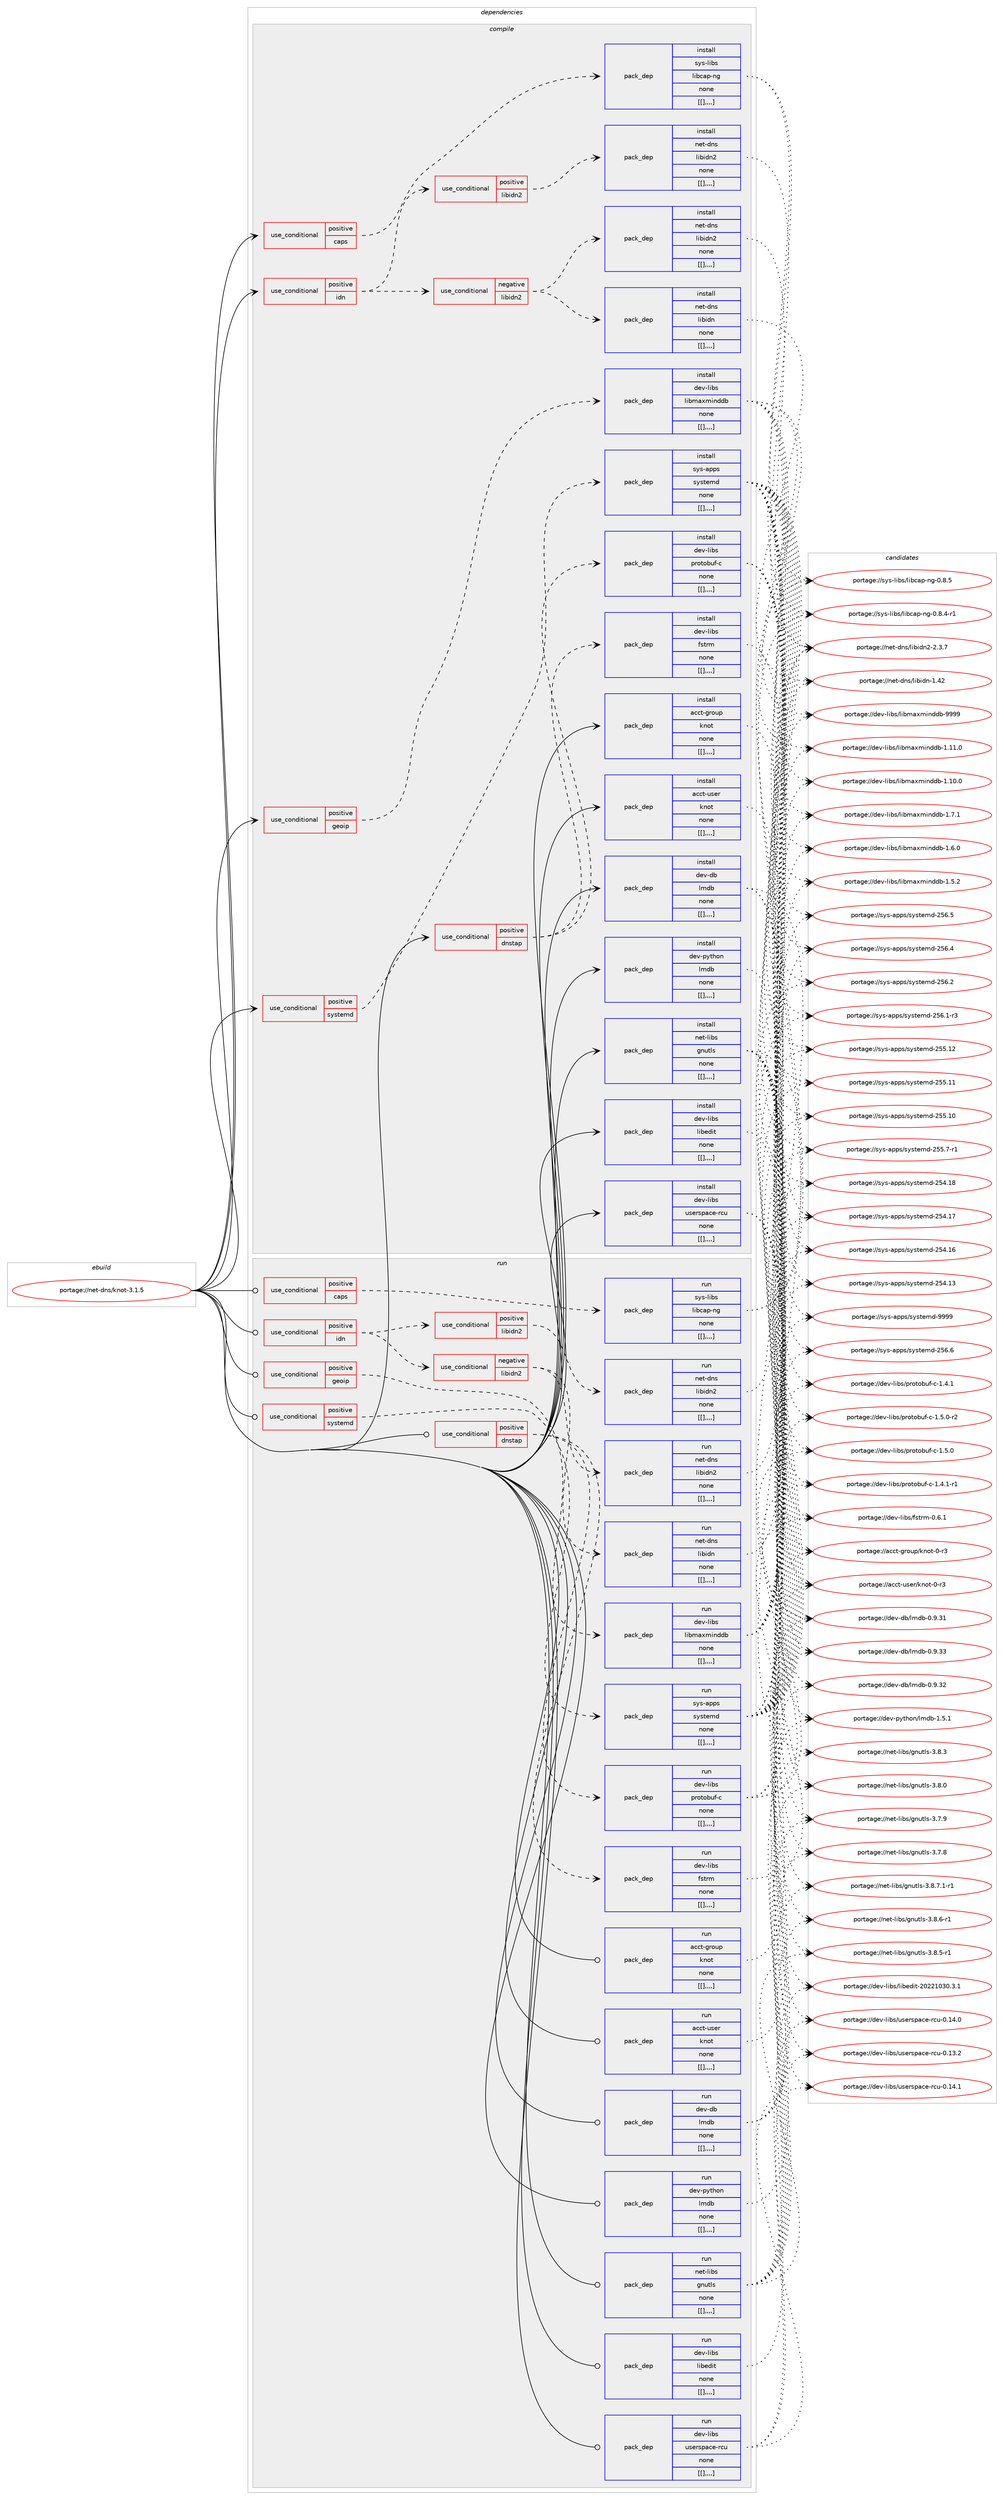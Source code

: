 digraph prolog {

# *************
# Graph options
# *************

newrank=true;
concentrate=true;
compound=true;
graph [rankdir=LR,fontname=Helvetica,fontsize=10,ranksep=1.5];#, ranksep=2.5, nodesep=0.2];
edge  [arrowhead=vee];
node  [fontname=Helvetica,fontsize=10];

# **********
# The ebuild
# **********

subgraph cluster_leftcol {
color=gray;
label=<<i>ebuild</i>>;
id [label="portage://net-dns/knot-3.1.5", color=red, width=4, href="../net-dns/knot-3.1.5.svg"];
}

# ****************
# The dependencies
# ****************

subgraph cluster_midcol {
color=gray;
label=<<i>dependencies</i>>;
subgraph cluster_compile {
fillcolor="#eeeeee";
style=filled;
label=<<i>compile</i>>;
subgraph cond93974 {
dependency357668 [label=<<TABLE BORDER="0" CELLBORDER="1" CELLSPACING="0" CELLPADDING="4"><TR><TD ROWSPAN="3" CELLPADDING="10">use_conditional</TD></TR><TR><TD>positive</TD></TR><TR><TD>caps</TD></TR></TABLE>>, shape=none, color=red];
subgraph pack261064 {
dependency357669 [label=<<TABLE BORDER="0" CELLBORDER="1" CELLSPACING="0" CELLPADDING="4" WIDTH="220"><TR><TD ROWSPAN="6" CELLPADDING="30">pack_dep</TD></TR><TR><TD WIDTH="110">install</TD></TR><TR><TD>sys-libs</TD></TR><TR><TD>libcap-ng</TD></TR><TR><TD>none</TD></TR><TR><TD>[[],,,,]</TD></TR></TABLE>>, shape=none, color=blue];
}
dependency357668:e -> dependency357669:w [weight=20,style="dashed",arrowhead="vee"];
}
id:e -> dependency357668:w [weight=20,style="solid",arrowhead="vee"];
subgraph cond93975 {
dependency357670 [label=<<TABLE BORDER="0" CELLBORDER="1" CELLSPACING="0" CELLPADDING="4"><TR><TD ROWSPAN="3" CELLPADDING="10">use_conditional</TD></TR><TR><TD>positive</TD></TR><TR><TD>dnstap</TD></TR></TABLE>>, shape=none, color=red];
subgraph pack261065 {
dependency357671 [label=<<TABLE BORDER="0" CELLBORDER="1" CELLSPACING="0" CELLPADDING="4" WIDTH="220"><TR><TD ROWSPAN="6" CELLPADDING="30">pack_dep</TD></TR><TR><TD WIDTH="110">install</TD></TR><TR><TD>dev-libs</TD></TR><TR><TD>fstrm</TD></TR><TR><TD>none</TD></TR><TR><TD>[[],,,,]</TD></TR></TABLE>>, shape=none, color=blue];
}
dependency357670:e -> dependency357671:w [weight=20,style="dashed",arrowhead="vee"];
subgraph pack261066 {
dependency357672 [label=<<TABLE BORDER="0" CELLBORDER="1" CELLSPACING="0" CELLPADDING="4" WIDTH="220"><TR><TD ROWSPAN="6" CELLPADDING="30">pack_dep</TD></TR><TR><TD WIDTH="110">install</TD></TR><TR><TD>dev-libs</TD></TR><TR><TD>protobuf-c</TD></TR><TR><TD>none</TD></TR><TR><TD>[[],,,,]</TD></TR></TABLE>>, shape=none, color=blue];
}
dependency357670:e -> dependency357672:w [weight=20,style="dashed",arrowhead="vee"];
}
id:e -> dependency357670:w [weight=20,style="solid",arrowhead="vee"];
subgraph cond93976 {
dependency357673 [label=<<TABLE BORDER="0" CELLBORDER="1" CELLSPACING="0" CELLPADDING="4"><TR><TD ROWSPAN="3" CELLPADDING="10">use_conditional</TD></TR><TR><TD>positive</TD></TR><TR><TD>geoip</TD></TR></TABLE>>, shape=none, color=red];
subgraph pack261067 {
dependency357674 [label=<<TABLE BORDER="0" CELLBORDER="1" CELLSPACING="0" CELLPADDING="4" WIDTH="220"><TR><TD ROWSPAN="6" CELLPADDING="30">pack_dep</TD></TR><TR><TD WIDTH="110">install</TD></TR><TR><TD>dev-libs</TD></TR><TR><TD>libmaxminddb</TD></TR><TR><TD>none</TD></TR><TR><TD>[[],,,,]</TD></TR></TABLE>>, shape=none, color=blue];
}
dependency357673:e -> dependency357674:w [weight=20,style="dashed",arrowhead="vee"];
}
id:e -> dependency357673:w [weight=20,style="solid",arrowhead="vee"];
subgraph cond93977 {
dependency357675 [label=<<TABLE BORDER="0" CELLBORDER="1" CELLSPACING="0" CELLPADDING="4"><TR><TD ROWSPAN="3" CELLPADDING="10">use_conditional</TD></TR><TR><TD>positive</TD></TR><TR><TD>idn</TD></TR></TABLE>>, shape=none, color=red];
subgraph cond93978 {
dependency357676 [label=<<TABLE BORDER="0" CELLBORDER="1" CELLSPACING="0" CELLPADDING="4"><TR><TD ROWSPAN="3" CELLPADDING="10">use_conditional</TD></TR><TR><TD>negative</TD></TR><TR><TD>libidn2</TD></TR></TABLE>>, shape=none, color=red];
subgraph pack261068 {
dependency357677 [label=<<TABLE BORDER="0" CELLBORDER="1" CELLSPACING="0" CELLPADDING="4" WIDTH="220"><TR><TD ROWSPAN="6" CELLPADDING="30">pack_dep</TD></TR><TR><TD WIDTH="110">install</TD></TR><TR><TD>net-dns</TD></TR><TR><TD>libidn</TD></TR><TR><TD>none</TD></TR><TR><TD>[[],,,,]</TD></TR></TABLE>>, shape=none, color=blue];
}
dependency357676:e -> dependency357677:w [weight=20,style="dashed",arrowhead="vee"];
subgraph pack261069 {
dependency357678 [label=<<TABLE BORDER="0" CELLBORDER="1" CELLSPACING="0" CELLPADDING="4" WIDTH="220"><TR><TD ROWSPAN="6" CELLPADDING="30">pack_dep</TD></TR><TR><TD WIDTH="110">install</TD></TR><TR><TD>net-dns</TD></TR><TR><TD>libidn2</TD></TR><TR><TD>none</TD></TR><TR><TD>[[],,,,]</TD></TR></TABLE>>, shape=none, color=blue];
}
dependency357676:e -> dependency357678:w [weight=20,style="dashed",arrowhead="vee"];
}
dependency357675:e -> dependency357676:w [weight=20,style="dashed",arrowhead="vee"];
subgraph cond93979 {
dependency357679 [label=<<TABLE BORDER="0" CELLBORDER="1" CELLSPACING="0" CELLPADDING="4"><TR><TD ROWSPAN="3" CELLPADDING="10">use_conditional</TD></TR><TR><TD>positive</TD></TR><TR><TD>libidn2</TD></TR></TABLE>>, shape=none, color=red];
subgraph pack261070 {
dependency357680 [label=<<TABLE BORDER="0" CELLBORDER="1" CELLSPACING="0" CELLPADDING="4" WIDTH="220"><TR><TD ROWSPAN="6" CELLPADDING="30">pack_dep</TD></TR><TR><TD WIDTH="110">install</TD></TR><TR><TD>net-dns</TD></TR><TR><TD>libidn2</TD></TR><TR><TD>none</TD></TR><TR><TD>[[],,,,]</TD></TR></TABLE>>, shape=none, color=blue];
}
dependency357679:e -> dependency357680:w [weight=20,style="dashed",arrowhead="vee"];
}
dependency357675:e -> dependency357679:w [weight=20,style="dashed",arrowhead="vee"];
}
id:e -> dependency357675:w [weight=20,style="solid",arrowhead="vee"];
subgraph cond93980 {
dependency357681 [label=<<TABLE BORDER="0" CELLBORDER="1" CELLSPACING="0" CELLPADDING="4"><TR><TD ROWSPAN="3" CELLPADDING="10">use_conditional</TD></TR><TR><TD>positive</TD></TR><TR><TD>systemd</TD></TR></TABLE>>, shape=none, color=red];
subgraph pack261071 {
dependency357682 [label=<<TABLE BORDER="0" CELLBORDER="1" CELLSPACING="0" CELLPADDING="4" WIDTH="220"><TR><TD ROWSPAN="6" CELLPADDING="30">pack_dep</TD></TR><TR><TD WIDTH="110">install</TD></TR><TR><TD>sys-apps</TD></TR><TR><TD>systemd</TD></TR><TR><TD>none</TD></TR><TR><TD>[[],,,,]</TD></TR></TABLE>>, shape=none, color=blue];
}
dependency357681:e -> dependency357682:w [weight=20,style="dashed",arrowhead="vee"];
}
id:e -> dependency357681:w [weight=20,style="solid",arrowhead="vee"];
subgraph pack261072 {
dependency357683 [label=<<TABLE BORDER="0" CELLBORDER="1" CELLSPACING="0" CELLPADDING="4" WIDTH="220"><TR><TD ROWSPAN="6" CELLPADDING="30">pack_dep</TD></TR><TR><TD WIDTH="110">install</TD></TR><TR><TD>acct-group</TD></TR><TR><TD>knot</TD></TR><TR><TD>none</TD></TR><TR><TD>[[],,,,]</TD></TR></TABLE>>, shape=none, color=blue];
}
id:e -> dependency357683:w [weight=20,style="solid",arrowhead="vee"];
subgraph pack261073 {
dependency357684 [label=<<TABLE BORDER="0" CELLBORDER="1" CELLSPACING="0" CELLPADDING="4" WIDTH="220"><TR><TD ROWSPAN="6" CELLPADDING="30">pack_dep</TD></TR><TR><TD WIDTH="110">install</TD></TR><TR><TD>acct-user</TD></TR><TR><TD>knot</TD></TR><TR><TD>none</TD></TR><TR><TD>[[],,,,]</TD></TR></TABLE>>, shape=none, color=blue];
}
id:e -> dependency357684:w [weight=20,style="solid",arrowhead="vee"];
subgraph pack261074 {
dependency357685 [label=<<TABLE BORDER="0" CELLBORDER="1" CELLSPACING="0" CELLPADDING="4" WIDTH="220"><TR><TD ROWSPAN="6" CELLPADDING="30">pack_dep</TD></TR><TR><TD WIDTH="110">install</TD></TR><TR><TD>dev-db</TD></TR><TR><TD>lmdb</TD></TR><TR><TD>none</TD></TR><TR><TD>[[],,,,]</TD></TR></TABLE>>, shape=none, color=blue];
}
id:e -> dependency357685:w [weight=20,style="solid",arrowhead="vee"];
subgraph pack261075 {
dependency357686 [label=<<TABLE BORDER="0" CELLBORDER="1" CELLSPACING="0" CELLPADDING="4" WIDTH="220"><TR><TD ROWSPAN="6" CELLPADDING="30">pack_dep</TD></TR><TR><TD WIDTH="110">install</TD></TR><TR><TD>dev-libs</TD></TR><TR><TD>libedit</TD></TR><TR><TD>none</TD></TR><TR><TD>[[],,,,]</TD></TR></TABLE>>, shape=none, color=blue];
}
id:e -> dependency357686:w [weight=20,style="solid",arrowhead="vee"];
subgraph pack261076 {
dependency357687 [label=<<TABLE BORDER="0" CELLBORDER="1" CELLSPACING="0" CELLPADDING="4" WIDTH="220"><TR><TD ROWSPAN="6" CELLPADDING="30">pack_dep</TD></TR><TR><TD WIDTH="110">install</TD></TR><TR><TD>dev-libs</TD></TR><TR><TD>userspace-rcu</TD></TR><TR><TD>none</TD></TR><TR><TD>[[],,,,]</TD></TR></TABLE>>, shape=none, color=blue];
}
id:e -> dependency357687:w [weight=20,style="solid",arrowhead="vee"];
subgraph pack261077 {
dependency357688 [label=<<TABLE BORDER="0" CELLBORDER="1" CELLSPACING="0" CELLPADDING="4" WIDTH="220"><TR><TD ROWSPAN="6" CELLPADDING="30">pack_dep</TD></TR><TR><TD WIDTH="110">install</TD></TR><TR><TD>dev-python</TD></TR><TR><TD>lmdb</TD></TR><TR><TD>none</TD></TR><TR><TD>[[],,,,]</TD></TR></TABLE>>, shape=none, color=blue];
}
id:e -> dependency357688:w [weight=20,style="solid",arrowhead="vee"];
subgraph pack261078 {
dependency357689 [label=<<TABLE BORDER="0" CELLBORDER="1" CELLSPACING="0" CELLPADDING="4" WIDTH="220"><TR><TD ROWSPAN="6" CELLPADDING="30">pack_dep</TD></TR><TR><TD WIDTH="110">install</TD></TR><TR><TD>net-libs</TD></TR><TR><TD>gnutls</TD></TR><TR><TD>none</TD></TR><TR><TD>[[],,,,]</TD></TR></TABLE>>, shape=none, color=blue];
}
id:e -> dependency357689:w [weight=20,style="solid",arrowhead="vee"];
}
subgraph cluster_compileandrun {
fillcolor="#eeeeee";
style=filled;
label=<<i>compile and run</i>>;
}
subgraph cluster_run {
fillcolor="#eeeeee";
style=filled;
label=<<i>run</i>>;
subgraph cond93981 {
dependency357690 [label=<<TABLE BORDER="0" CELLBORDER="1" CELLSPACING="0" CELLPADDING="4"><TR><TD ROWSPAN="3" CELLPADDING="10">use_conditional</TD></TR><TR><TD>positive</TD></TR><TR><TD>caps</TD></TR></TABLE>>, shape=none, color=red];
subgraph pack261079 {
dependency357691 [label=<<TABLE BORDER="0" CELLBORDER="1" CELLSPACING="0" CELLPADDING="4" WIDTH="220"><TR><TD ROWSPAN="6" CELLPADDING="30">pack_dep</TD></TR><TR><TD WIDTH="110">run</TD></TR><TR><TD>sys-libs</TD></TR><TR><TD>libcap-ng</TD></TR><TR><TD>none</TD></TR><TR><TD>[[],,,,]</TD></TR></TABLE>>, shape=none, color=blue];
}
dependency357690:e -> dependency357691:w [weight=20,style="dashed",arrowhead="vee"];
}
id:e -> dependency357690:w [weight=20,style="solid",arrowhead="odot"];
subgraph cond93982 {
dependency357692 [label=<<TABLE BORDER="0" CELLBORDER="1" CELLSPACING="0" CELLPADDING="4"><TR><TD ROWSPAN="3" CELLPADDING="10">use_conditional</TD></TR><TR><TD>positive</TD></TR><TR><TD>dnstap</TD></TR></TABLE>>, shape=none, color=red];
subgraph pack261080 {
dependency357693 [label=<<TABLE BORDER="0" CELLBORDER="1" CELLSPACING="0" CELLPADDING="4" WIDTH="220"><TR><TD ROWSPAN="6" CELLPADDING="30">pack_dep</TD></TR><TR><TD WIDTH="110">run</TD></TR><TR><TD>dev-libs</TD></TR><TR><TD>fstrm</TD></TR><TR><TD>none</TD></TR><TR><TD>[[],,,,]</TD></TR></TABLE>>, shape=none, color=blue];
}
dependency357692:e -> dependency357693:w [weight=20,style="dashed",arrowhead="vee"];
subgraph pack261081 {
dependency357694 [label=<<TABLE BORDER="0" CELLBORDER="1" CELLSPACING="0" CELLPADDING="4" WIDTH="220"><TR><TD ROWSPAN="6" CELLPADDING="30">pack_dep</TD></TR><TR><TD WIDTH="110">run</TD></TR><TR><TD>dev-libs</TD></TR><TR><TD>protobuf-c</TD></TR><TR><TD>none</TD></TR><TR><TD>[[],,,,]</TD></TR></TABLE>>, shape=none, color=blue];
}
dependency357692:e -> dependency357694:w [weight=20,style="dashed",arrowhead="vee"];
}
id:e -> dependency357692:w [weight=20,style="solid",arrowhead="odot"];
subgraph cond93983 {
dependency357695 [label=<<TABLE BORDER="0" CELLBORDER="1" CELLSPACING="0" CELLPADDING="4"><TR><TD ROWSPAN="3" CELLPADDING="10">use_conditional</TD></TR><TR><TD>positive</TD></TR><TR><TD>geoip</TD></TR></TABLE>>, shape=none, color=red];
subgraph pack261082 {
dependency357696 [label=<<TABLE BORDER="0" CELLBORDER="1" CELLSPACING="0" CELLPADDING="4" WIDTH="220"><TR><TD ROWSPAN="6" CELLPADDING="30">pack_dep</TD></TR><TR><TD WIDTH="110">run</TD></TR><TR><TD>dev-libs</TD></TR><TR><TD>libmaxminddb</TD></TR><TR><TD>none</TD></TR><TR><TD>[[],,,,]</TD></TR></TABLE>>, shape=none, color=blue];
}
dependency357695:e -> dependency357696:w [weight=20,style="dashed",arrowhead="vee"];
}
id:e -> dependency357695:w [weight=20,style="solid",arrowhead="odot"];
subgraph cond93984 {
dependency357697 [label=<<TABLE BORDER="0" CELLBORDER="1" CELLSPACING="0" CELLPADDING="4"><TR><TD ROWSPAN="3" CELLPADDING="10">use_conditional</TD></TR><TR><TD>positive</TD></TR><TR><TD>idn</TD></TR></TABLE>>, shape=none, color=red];
subgraph cond93985 {
dependency357698 [label=<<TABLE BORDER="0" CELLBORDER="1" CELLSPACING="0" CELLPADDING="4"><TR><TD ROWSPAN="3" CELLPADDING="10">use_conditional</TD></TR><TR><TD>negative</TD></TR><TR><TD>libidn2</TD></TR></TABLE>>, shape=none, color=red];
subgraph pack261083 {
dependency357699 [label=<<TABLE BORDER="0" CELLBORDER="1" CELLSPACING="0" CELLPADDING="4" WIDTH="220"><TR><TD ROWSPAN="6" CELLPADDING="30">pack_dep</TD></TR><TR><TD WIDTH="110">run</TD></TR><TR><TD>net-dns</TD></TR><TR><TD>libidn</TD></TR><TR><TD>none</TD></TR><TR><TD>[[],,,,]</TD></TR></TABLE>>, shape=none, color=blue];
}
dependency357698:e -> dependency357699:w [weight=20,style="dashed",arrowhead="vee"];
subgraph pack261084 {
dependency357700 [label=<<TABLE BORDER="0" CELLBORDER="1" CELLSPACING="0" CELLPADDING="4" WIDTH="220"><TR><TD ROWSPAN="6" CELLPADDING="30">pack_dep</TD></TR><TR><TD WIDTH="110">run</TD></TR><TR><TD>net-dns</TD></TR><TR><TD>libidn2</TD></TR><TR><TD>none</TD></TR><TR><TD>[[],,,,]</TD></TR></TABLE>>, shape=none, color=blue];
}
dependency357698:e -> dependency357700:w [weight=20,style="dashed",arrowhead="vee"];
}
dependency357697:e -> dependency357698:w [weight=20,style="dashed",arrowhead="vee"];
subgraph cond93986 {
dependency357701 [label=<<TABLE BORDER="0" CELLBORDER="1" CELLSPACING="0" CELLPADDING="4"><TR><TD ROWSPAN="3" CELLPADDING="10">use_conditional</TD></TR><TR><TD>positive</TD></TR><TR><TD>libidn2</TD></TR></TABLE>>, shape=none, color=red];
subgraph pack261085 {
dependency357702 [label=<<TABLE BORDER="0" CELLBORDER="1" CELLSPACING="0" CELLPADDING="4" WIDTH="220"><TR><TD ROWSPAN="6" CELLPADDING="30">pack_dep</TD></TR><TR><TD WIDTH="110">run</TD></TR><TR><TD>net-dns</TD></TR><TR><TD>libidn2</TD></TR><TR><TD>none</TD></TR><TR><TD>[[],,,,]</TD></TR></TABLE>>, shape=none, color=blue];
}
dependency357701:e -> dependency357702:w [weight=20,style="dashed",arrowhead="vee"];
}
dependency357697:e -> dependency357701:w [weight=20,style="dashed",arrowhead="vee"];
}
id:e -> dependency357697:w [weight=20,style="solid",arrowhead="odot"];
subgraph cond93987 {
dependency357703 [label=<<TABLE BORDER="0" CELLBORDER="1" CELLSPACING="0" CELLPADDING="4"><TR><TD ROWSPAN="3" CELLPADDING="10">use_conditional</TD></TR><TR><TD>positive</TD></TR><TR><TD>systemd</TD></TR></TABLE>>, shape=none, color=red];
subgraph pack261086 {
dependency357704 [label=<<TABLE BORDER="0" CELLBORDER="1" CELLSPACING="0" CELLPADDING="4" WIDTH="220"><TR><TD ROWSPAN="6" CELLPADDING="30">pack_dep</TD></TR><TR><TD WIDTH="110">run</TD></TR><TR><TD>sys-apps</TD></TR><TR><TD>systemd</TD></TR><TR><TD>none</TD></TR><TR><TD>[[],,,,]</TD></TR></TABLE>>, shape=none, color=blue];
}
dependency357703:e -> dependency357704:w [weight=20,style="dashed",arrowhead="vee"];
}
id:e -> dependency357703:w [weight=20,style="solid",arrowhead="odot"];
subgraph pack261087 {
dependency357705 [label=<<TABLE BORDER="0" CELLBORDER="1" CELLSPACING="0" CELLPADDING="4" WIDTH="220"><TR><TD ROWSPAN="6" CELLPADDING="30">pack_dep</TD></TR><TR><TD WIDTH="110">run</TD></TR><TR><TD>acct-group</TD></TR><TR><TD>knot</TD></TR><TR><TD>none</TD></TR><TR><TD>[[],,,,]</TD></TR></TABLE>>, shape=none, color=blue];
}
id:e -> dependency357705:w [weight=20,style="solid",arrowhead="odot"];
subgraph pack261088 {
dependency357706 [label=<<TABLE BORDER="0" CELLBORDER="1" CELLSPACING="0" CELLPADDING="4" WIDTH="220"><TR><TD ROWSPAN="6" CELLPADDING="30">pack_dep</TD></TR><TR><TD WIDTH="110">run</TD></TR><TR><TD>acct-user</TD></TR><TR><TD>knot</TD></TR><TR><TD>none</TD></TR><TR><TD>[[],,,,]</TD></TR></TABLE>>, shape=none, color=blue];
}
id:e -> dependency357706:w [weight=20,style="solid",arrowhead="odot"];
subgraph pack261089 {
dependency357707 [label=<<TABLE BORDER="0" CELLBORDER="1" CELLSPACING="0" CELLPADDING="4" WIDTH="220"><TR><TD ROWSPAN="6" CELLPADDING="30">pack_dep</TD></TR><TR><TD WIDTH="110">run</TD></TR><TR><TD>dev-db</TD></TR><TR><TD>lmdb</TD></TR><TR><TD>none</TD></TR><TR><TD>[[],,,,]</TD></TR></TABLE>>, shape=none, color=blue];
}
id:e -> dependency357707:w [weight=20,style="solid",arrowhead="odot"];
subgraph pack261090 {
dependency357708 [label=<<TABLE BORDER="0" CELLBORDER="1" CELLSPACING="0" CELLPADDING="4" WIDTH="220"><TR><TD ROWSPAN="6" CELLPADDING="30">pack_dep</TD></TR><TR><TD WIDTH="110">run</TD></TR><TR><TD>dev-libs</TD></TR><TR><TD>libedit</TD></TR><TR><TD>none</TD></TR><TR><TD>[[],,,,]</TD></TR></TABLE>>, shape=none, color=blue];
}
id:e -> dependency357708:w [weight=20,style="solid",arrowhead="odot"];
subgraph pack261091 {
dependency357709 [label=<<TABLE BORDER="0" CELLBORDER="1" CELLSPACING="0" CELLPADDING="4" WIDTH="220"><TR><TD ROWSPAN="6" CELLPADDING="30">pack_dep</TD></TR><TR><TD WIDTH="110">run</TD></TR><TR><TD>dev-libs</TD></TR><TR><TD>userspace-rcu</TD></TR><TR><TD>none</TD></TR><TR><TD>[[],,,,]</TD></TR></TABLE>>, shape=none, color=blue];
}
id:e -> dependency357709:w [weight=20,style="solid",arrowhead="odot"];
subgraph pack261092 {
dependency357710 [label=<<TABLE BORDER="0" CELLBORDER="1" CELLSPACING="0" CELLPADDING="4" WIDTH="220"><TR><TD ROWSPAN="6" CELLPADDING="30">pack_dep</TD></TR><TR><TD WIDTH="110">run</TD></TR><TR><TD>dev-python</TD></TR><TR><TD>lmdb</TD></TR><TR><TD>none</TD></TR><TR><TD>[[],,,,]</TD></TR></TABLE>>, shape=none, color=blue];
}
id:e -> dependency357710:w [weight=20,style="solid",arrowhead="odot"];
subgraph pack261093 {
dependency357711 [label=<<TABLE BORDER="0" CELLBORDER="1" CELLSPACING="0" CELLPADDING="4" WIDTH="220"><TR><TD ROWSPAN="6" CELLPADDING="30">pack_dep</TD></TR><TR><TD WIDTH="110">run</TD></TR><TR><TD>net-libs</TD></TR><TR><TD>gnutls</TD></TR><TR><TD>none</TD></TR><TR><TD>[[],,,,]</TD></TR></TABLE>>, shape=none, color=blue];
}
id:e -> dependency357711:w [weight=20,style="solid",arrowhead="odot"];
}
}

# **************
# The candidates
# **************

subgraph cluster_choices {
rank=same;
color=gray;
label=<<i>candidates</i>>;

subgraph choice261064 {
color=black;
nodesep=1;
choice11512111545108105981154710810598999711245110103454846564653 [label="portage://sys-libs/libcap-ng-0.8.5", color=red, width=4,href="../sys-libs/libcap-ng-0.8.5.svg"];
choice115121115451081059811547108105989997112451101034548465646524511449 [label="portage://sys-libs/libcap-ng-0.8.4-r1", color=red, width=4,href="../sys-libs/libcap-ng-0.8.4-r1.svg"];
dependency357669:e -> choice11512111545108105981154710810598999711245110103454846564653:w [style=dotted,weight="100"];
dependency357669:e -> choice115121115451081059811547108105989997112451101034548465646524511449:w [style=dotted,weight="100"];
}
subgraph choice261065 {
color=black;
nodesep=1;
choice100101118451081059811547102115116114109454846544649 [label="portage://dev-libs/fstrm-0.6.1", color=red, width=4,href="../dev-libs/fstrm-0.6.1.svg"];
dependency357671:e -> choice100101118451081059811547102115116114109454846544649:w [style=dotted,weight="100"];
}
subgraph choice261066 {
color=black;
nodesep=1;
choice1001011184510810598115471121141111161119811710245994549465346484511450 [label="portage://dev-libs/protobuf-c-1.5.0-r2", color=red, width=4,href="../dev-libs/protobuf-c-1.5.0-r2.svg"];
choice100101118451081059811547112114111116111981171024599454946534648 [label="portage://dev-libs/protobuf-c-1.5.0", color=red, width=4,href="../dev-libs/protobuf-c-1.5.0.svg"];
choice1001011184510810598115471121141111161119811710245994549465246494511449 [label="portage://dev-libs/protobuf-c-1.4.1-r1", color=red, width=4,href="../dev-libs/protobuf-c-1.4.1-r1.svg"];
choice100101118451081059811547112114111116111981171024599454946524649 [label="portage://dev-libs/protobuf-c-1.4.1", color=red, width=4,href="../dev-libs/protobuf-c-1.4.1.svg"];
dependency357672:e -> choice1001011184510810598115471121141111161119811710245994549465346484511450:w [style=dotted,weight="100"];
dependency357672:e -> choice100101118451081059811547112114111116111981171024599454946534648:w [style=dotted,weight="100"];
dependency357672:e -> choice1001011184510810598115471121141111161119811710245994549465246494511449:w [style=dotted,weight="100"];
dependency357672:e -> choice100101118451081059811547112114111116111981171024599454946524649:w [style=dotted,weight="100"];
}
subgraph choice261067 {
color=black;
nodesep=1;
choice1001011184510810598115471081059810997120109105110100100984557575757 [label="portage://dev-libs/libmaxminddb-9999", color=red, width=4,href="../dev-libs/libmaxminddb-9999.svg"];
choice10010111845108105981154710810598109971201091051101001009845494649494648 [label="portage://dev-libs/libmaxminddb-1.11.0", color=red, width=4,href="../dev-libs/libmaxminddb-1.11.0.svg"];
choice10010111845108105981154710810598109971201091051101001009845494649484648 [label="portage://dev-libs/libmaxminddb-1.10.0", color=red, width=4,href="../dev-libs/libmaxminddb-1.10.0.svg"];
choice100101118451081059811547108105981099712010910511010010098454946554649 [label="portage://dev-libs/libmaxminddb-1.7.1", color=red, width=4,href="../dev-libs/libmaxminddb-1.7.1.svg"];
choice100101118451081059811547108105981099712010910511010010098454946544648 [label="portage://dev-libs/libmaxminddb-1.6.0", color=red, width=4,href="../dev-libs/libmaxminddb-1.6.0.svg"];
choice100101118451081059811547108105981099712010910511010010098454946534650 [label="portage://dev-libs/libmaxminddb-1.5.2", color=red, width=4,href="../dev-libs/libmaxminddb-1.5.2.svg"];
dependency357674:e -> choice1001011184510810598115471081059810997120109105110100100984557575757:w [style=dotted,weight="100"];
dependency357674:e -> choice10010111845108105981154710810598109971201091051101001009845494649494648:w [style=dotted,weight="100"];
dependency357674:e -> choice10010111845108105981154710810598109971201091051101001009845494649484648:w [style=dotted,weight="100"];
dependency357674:e -> choice100101118451081059811547108105981099712010910511010010098454946554649:w [style=dotted,weight="100"];
dependency357674:e -> choice100101118451081059811547108105981099712010910511010010098454946544648:w [style=dotted,weight="100"];
dependency357674:e -> choice100101118451081059811547108105981099712010910511010010098454946534650:w [style=dotted,weight="100"];
}
subgraph choice261068 {
color=black;
nodesep=1;
choice1101011164510011011547108105981051001104549465250 [label="portage://net-dns/libidn-1.42", color=red, width=4,href="../net-dns/libidn-1.42.svg"];
dependency357677:e -> choice1101011164510011011547108105981051001104549465250:w [style=dotted,weight="100"];
}
subgraph choice261069 {
color=black;
nodesep=1;
choice11010111645100110115471081059810510011050455046514655 [label="portage://net-dns/libidn2-2.3.7", color=red, width=4,href="../net-dns/libidn2-2.3.7.svg"];
dependency357678:e -> choice11010111645100110115471081059810510011050455046514655:w [style=dotted,weight="100"];
}
subgraph choice261070 {
color=black;
nodesep=1;
choice11010111645100110115471081059810510011050455046514655 [label="portage://net-dns/libidn2-2.3.7", color=red, width=4,href="../net-dns/libidn2-2.3.7.svg"];
dependency357680:e -> choice11010111645100110115471081059810510011050455046514655:w [style=dotted,weight="100"];
}
subgraph choice261071 {
color=black;
nodesep=1;
choice1151211154597112112115471151211151161011091004557575757 [label="portage://sys-apps/systemd-9999", color=red, width=4,href="../sys-apps/systemd-9999.svg"];
choice115121115459711211211547115121115116101109100455053544654 [label="portage://sys-apps/systemd-256.6", color=red, width=4,href="../sys-apps/systemd-256.6.svg"];
choice115121115459711211211547115121115116101109100455053544653 [label="portage://sys-apps/systemd-256.5", color=red, width=4,href="../sys-apps/systemd-256.5.svg"];
choice115121115459711211211547115121115116101109100455053544652 [label="portage://sys-apps/systemd-256.4", color=red, width=4,href="../sys-apps/systemd-256.4.svg"];
choice115121115459711211211547115121115116101109100455053544650 [label="portage://sys-apps/systemd-256.2", color=red, width=4,href="../sys-apps/systemd-256.2.svg"];
choice1151211154597112112115471151211151161011091004550535446494511451 [label="portage://sys-apps/systemd-256.1-r3", color=red, width=4,href="../sys-apps/systemd-256.1-r3.svg"];
choice11512111545971121121154711512111511610110910045505353464950 [label="portage://sys-apps/systemd-255.12", color=red, width=4,href="../sys-apps/systemd-255.12.svg"];
choice11512111545971121121154711512111511610110910045505353464949 [label="portage://sys-apps/systemd-255.11", color=red, width=4,href="../sys-apps/systemd-255.11.svg"];
choice11512111545971121121154711512111511610110910045505353464948 [label="portage://sys-apps/systemd-255.10", color=red, width=4,href="../sys-apps/systemd-255.10.svg"];
choice1151211154597112112115471151211151161011091004550535346554511449 [label="portage://sys-apps/systemd-255.7-r1", color=red, width=4,href="../sys-apps/systemd-255.7-r1.svg"];
choice11512111545971121121154711512111511610110910045505352464956 [label="portage://sys-apps/systemd-254.18", color=red, width=4,href="../sys-apps/systemd-254.18.svg"];
choice11512111545971121121154711512111511610110910045505352464955 [label="portage://sys-apps/systemd-254.17", color=red, width=4,href="../sys-apps/systemd-254.17.svg"];
choice11512111545971121121154711512111511610110910045505352464954 [label="portage://sys-apps/systemd-254.16", color=red, width=4,href="../sys-apps/systemd-254.16.svg"];
choice11512111545971121121154711512111511610110910045505352464951 [label="portage://sys-apps/systemd-254.13", color=red, width=4,href="../sys-apps/systemd-254.13.svg"];
dependency357682:e -> choice1151211154597112112115471151211151161011091004557575757:w [style=dotted,weight="100"];
dependency357682:e -> choice115121115459711211211547115121115116101109100455053544654:w [style=dotted,weight="100"];
dependency357682:e -> choice115121115459711211211547115121115116101109100455053544653:w [style=dotted,weight="100"];
dependency357682:e -> choice115121115459711211211547115121115116101109100455053544652:w [style=dotted,weight="100"];
dependency357682:e -> choice115121115459711211211547115121115116101109100455053544650:w [style=dotted,weight="100"];
dependency357682:e -> choice1151211154597112112115471151211151161011091004550535446494511451:w [style=dotted,weight="100"];
dependency357682:e -> choice11512111545971121121154711512111511610110910045505353464950:w [style=dotted,weight="100"];
dependency357682:e -> choice11512111545971121121154711512111511610110910045505353464949:w [style=dotted,weight="100"];
dependency357682:e -> choice11512111545971121121154711512111511610110910045505353464948:w [style=dotted,weight="100"];
dependency357682:e -> choice1151211154597112112115471151211151161011091004550535346554511449:w [style=dotted,weight="100"];
dependency357682:e -> choice11512111545971121121154711512111511610110910045505352464956:w [style=dotted,weight="100"];
dependency357682:e -> choice11512111545971121121154711512111511610110910045505352464955:w [style=dotted,weight="100"];
dependency357682:e -> choice11512111545971121121154711512111511610110910045505352464954:w [style=dotted,weight="100"];
dependency357682:e -> choice11512111545971121121154711512111511610110910045505352464951:w [style=dotted,weight="100"];
}
subgraph choice261072 {
color=black;
nodesep=1;
choice979999116451031141111171124710711011111645484511451 [label="portage://acct-group/knot-0-r3", color=red, width=4,href="../acct-group/knot-0-r3.svg"];
dependency357683:e -> choice979999116451031141111171124710711011111645484511451:w [style=dotted,weight="100"];
}
subgraph choice261073 {
color=black;
nodesep=1;
choice979999116451171151011144710711011111645484511451 [label="portage://acct-user/knot-0-r3", color=red, width=4,href="../acct-user/knot-0-r3.svg"];
dependency357684:e -> choice979999116451171151011144710711011111645484511451:w [style=dotted,weight="100"];
}
subgraph choice261074 {
color=black;
nodesep=1;
choice1001011184510098471081091009845484657465151 [label="portage://dev-db/lmdb-0.9.33", color=red, width=4,href="../dev-db/lmdb-0.9.33.svg"];
choice1001011184510098471081091009845484657465150 [label="portage://dev-db/lmdb-0.9.32", color=red, width=4,href="../dev-db/lmdb-0.9.32.svg"];
choice1001011184510098471081091009845484657465149 [label="portage://dev-db/lmdb-0.9.31", color=red, width=4,href="../dev-db/lmdb-0.9.31.svg"];
dependency357685:e -> choice1001011184510098471081091009845484657465151:w [style=dotted,weight="100"];
dependency357685:e -> choice1001011184510098471081091009845484657465150:w [style=dotted,weight="100"];
dependency357685:e -> choice1001011184510098471081091009845484657465149:w [style=dotted,weight="100"];
}
subgraph choice261075 {
color=black;
nodesep=1;
choice1001011184510810598115471081059810110010511645504850504948514846514649 [label="portage://dev-libs/libedit-20221030.3.1", color=red, width=4,href="../dev-libs/libedit-20221030.3.1.svg"];
dependency357686:e -> choice1001011184510810598115471081059810110010511645504850504948514846514649:w [style=dotted,weight="100"];
}
subgraph choice261076 {
color=black;
nodesep=1;
choice1001011184510810598115471171151011141151129799101451149911745484649524649 [label="portage://dev-libs/userspace-rcu-0.14.1", color=red, width=4,href="../dev-libs/userspace-rcu-0.14.1.svg"];
choice1001011184510810598115471171151011141151129799101451149911745484649524648 [label="portage://dev-libs/userspace-rcu-0.14.0", color=red, width=4,href="../dev-libs/userspace-rcu-0.14.0.svg"];
choice1001011184510810598115471171151011141151129799101451149911745484649514650 [label="portage://dev-libs/userspace-rcu-0.13.2", color=red, width=4,href="../dev-libs/userspace-rcu-0.13.2.svg"];
dependency357687:e -> choice1001011184510810598115471171151011141151129799101451149911745484649524649:w [style=dotted,weight="100"];
dependency357687:e -> choice1001011184510810598115471171151011141151129799101451149911745484649524648:w [style=dotted,weight="100"];
dependency357687:e -> choice1001011184510810598115471171151011141151129799101451149911745484649514650:w [style=dotted,weight="100"];
}
subgraph choice261077 {
color=black;
nodesep=1;
choice100101118451121211161041111104710810910098454946534649 [label="portage://dev-python/lmdb-1.5.1", color=red, width=4,href="../dev-python/lmdb-1.5.1.svg"];
dependency357688:e -> choice100101118451121211161041111104710810910098454946534649:w [style=dotted,weight="100"];
}
subgraph choice261078 {
color=black;
nodesep=1;
choice11010111645108105981154710311011711610811545514656465546494511449 [label="portage://net-libs/gnutls-3.8.7.1-r1", color=red, width=4,href="../net-libs/gnutls-3.8.7.1-r1.svg"];
choice1101011164510810598115471031101171161081154551465646544511449 [label="portage://net-libs/gnutls-3.8.6-r1", color=red, width=4,href="../net-libs/gnutls-3.8.6-r1.svg"];
choice1101011164510810598115471031101171161081154551465646534511449 [label="portage://net-libs/gnutls-3.8.5-r1", color=red, width=4,href="../net-libs/gnutls-3.8.5-r1.svg"];
choice110101116451081059811547103110117116108115455146564651 [label="portage://net-libs/gnutls-3.8.3", color=red, width=4,href="../net-libs/gnutls-3.8.3.svg"];
choice110101116451081059811547103110117116108115455146564648 [label="portage://net-libs/gnutls-3.8.0", color=red, width=4,href="../net-libs/gnutls-3.8.0.svg"];
choice110101116451081059811547103110117116108115455146554657 [label="portage://net-libs/gnutls-3.7.9", color=red, width=4,href="../net-libs/gnutls-3.7.9.svg"];
choice110101116451081059811547103110117116108115455146554656 [label="portage://net-libs/gnutls-3.7.8", color=red, width=4,href="../net-libs/gnutls-3.7.8.svg"];
dependency357689:e -> choice11010111645108105981154710311011711610811545514656465546494511449:w [style=dotted,weight="100"];
dependency357689:e -> choice1101011164510810598115471031101171161081154551465646544511449:w [style=dotted,weight="100"];
dependency357689:e -> choice1101011164510810598115471031101171161081154551465646534511449:w [style=dotted,weight="100"];
dependency357689:e -> choice110101116451081059811547103110117116108115455146564651:w [style=dotted,weight="100"];
dependency357689:e -> choice110101116451081059811547103110117116108115455146564648:w [style=dotted,weight="100"];
dependency357689:e -> choice110101116451081059811547103110117116108115455146554657:w [style=dotted,weight="100"];
dependency357689:e -> choice110101116451081059811547103110117116108115455146554656:w [style=dotted,weight="100"];
}
subgraph choice261079 {
color=black;
nodesep=1;
choice11512111545108105981154710810598999711245110103454846564653 [label="portage://sys-libs/libcap-ng-0.8.5", color=red, width=4,href="../sys-libs/libcap-ng-0.8.5.svg"];
choice115121115451081059811547108105989997112451101034548465646524511449 [label="portage://sys-libs/libcap-ng-0.8.4-r1", color=red, width=4,href="../sys-libs/libcap-ng-0.8.4-r1.svg"];
dependency357691:e -> choice11512111545108105981154710810598999711245110103454846564653:w [style=dotted,weight="100"];
dependency357691:e -> choice115121115451081059811547108105989997112451101034548465646524511449:w [style=dotted,weight="100"];
}
subgraph choice261080 {
color=black;
nodesep=1;
choice100101118451081059811547102115116114109454846544649 [label="portage://dev-libs/fstrm-0.6.1", color=red, width=4,href="../dev-libs/fstrm-0.6.1.svg"];
dependency357693:e -> choice100101118451081059811547102115116114109454846544649:w [style=dotted,weight="100"];
}
subgraph choice261081 {
color=black;
nodesep=1;
choice1001011184510810598115471121141111161119811710245994549465346484511450 [label="portage://dev-libs/protobuf-c-1.5.0-r2", color=red, width=4,href="../dev-libs/protobuf-c-1.5.0-r2.svg"];
choice100101118451081059811547112114111116111981171024599454946534648 [label="portage://dev-libs/protobuf-c-1.5.0", color=red, width=4,href="../dev-libs/protobuf-c-1.5.0.svg"];
choice1001011184510810598115471121141111161119811710245994549465246494511449 [label="portage://dev-libs/protobuf-c-1.4.1-r1", color=red, width=4,href="../dev-libs/protobuf-c-1.4.1-r1.svg"];
choice100101118451081059811547112114111116111981171024599454946524649 [label="portage://dev-libs/protobuf-c-1.4.1", color=red, width=4,href="../dev-libs/protobuf-c-1.4.1.svg"];
dependency357694:e -> choice1001011184510810598115471121141111161119811710245994549465346484511450:w [style=dotted,weight="100"];
dependency357694:e -> choice100101118451081059811547112114111116111981171024599454946534648:w [style=dotted,weight="100"];
dependency357694:e -> choice1001011184510810598115471121141111161119811710245994549465246494511449:w [style=dotted,weight="100"];
dependency357694:e -> choice100101118451081059811547112114111116111981171024599454946524649:w [style=dotted,weight="100"];
}
subgraph choice261082 {
color=black;
nodesep=1;
choice1001011184510810598115471081059810997120109105110100100984557575757 [label="portage://dev-libs/libmaxminddb-9999", color=red, width=4,href="../dev-libs/libmaxminddb-9999.svg"];
choice10010111845108105981154710810598109971201091051101001009845494649494648 [label="portage://dev-libs/libmaxminddb-1.11.0", color=red, width=4,href="../dev-libs/libmaxminddb-1.11.0.svg"];
choice10010111845108105981154710810598109971201091051101001009845494649484648 [label="portage://dev-libs/libmaxminddb-1.10.0", color=red, width=4,href="../dev-libs/libmaxminddb-1.10.0.svg"];
choice100101118451081059811547108105981099712010910511010010098454946554649 [label="portage://dev-libs/libmaxminddb-1.7.1", color=red, width=4,href="../dev-libs/libmaxminddb-1.7.1.svg"];
choice100101118451081059811547108105981099712010910511010010098454946544648 [label="portage://dev-libs/libmaxminddb-1.6.0", color=red, width=4,href="../dev-libs/libmaxminddb-1.6.0.svg"];
choice100101118451081059811547108105981099712010910511010010098454946534650 [label="portage://dev-libs/libmaxminddb-1.5.2", color=red, width=4,href="../dev-libs/libmaxminddb-1.5.2.svg"];
dependency357696:e -> choice1001011184510810598115471081059810997120109105110100100984557575757:w [style=dotted,weight="100"];
dependency357696:e -> choice10010111845108105981154710810598109971201091051101001009845494649494648:w [style=dotted,weight="100"];
dependency357696:e -> choice10010111845108105981154710810598109971201091051101001009845494649484648:w [style=dotted,weight="100"];
dependency357696:e -> choice100101118451081059811547108105981099712010910511010010098454946554649:w [style=dotted,weight="100"];
dependency357696:e -> choice100101118451081059811547108105981099712010910511010010098454946544648:w [style=dotted,weight="100"];
dependency357696:e -> choice100101118451081059811547108105981099712010910511010010098454946534650:w [style=dotted,weight="100"];
}
subgraph choice261083 {
color=black;
nodesep=1;
choice1101011164510011011547108105981051001104549465250 [label="portage://net-dns/libidn-1.42", color=red, width=4,href="../net-dns/libidn-1.42.svg"];
dependency357699:e -> choice1101011164510011011547108105981051001104549465250:w [style=dotted,weight="100"];
}
subgraph choice261084 {
color=black;
nodesep=1;
choice11010111645100110115471081059810510011050455046514655 [label="portage://net-dns/libidn2-2.3.7", color=red, width=4,href="../net-dns/libidn2-2.3.7.svg"];
dependency357700:e -> choice11010111645100110115471081059810510011050455046514655:w [style=dotted,weight="100"];
}
subgraph choice261085 {
color=black;
nodesep=1;
choice11010111645100110115471081059810510011050455046514655 [label="portage://net-dns/libidn2-2.3.7", color=red, width=4,href="../net-dns/libidn2-2.3.7.svg"];
dependency357702:e -> choice11010111645100110115471081059810510011050455046514655:w [style=dotted,weight="100"];
}
subgraph choice261086 {
color=black;
nodesep=1;
choice1151211154597112112115471151211151161011091004557575757 [label="portage://sys-apps/systemd-9999", color=red, width=4,href="../sys-apps/systemd-9999.svg"];
choice115121115459711211211547115121115116101109100455053544654 [label="portage://sys-apps/systemd-256.6", color=red, width=4,href="../sys-apps/systemd-256.6.svg"];
choice115121115459711211211547115121115116101109100455053544653 [label="portage://sys-apps/systemd-256.5", color=red, width=4,href="../sys-apps/systemd-256.5.svg"];
choice115121115459711211211547115121115116101109100455053544652 [label="portage://sys-apps/systemd-256.4", color=red, width=4,href="../sys-apps/systemd-256.4.svg"];
choice115121115459711211211547115121115116101109100455053544650 [label="portage://sys-apps/systemd-256.2", color=red, width=4,href="../sys-apps/systemd-256.2.svg"];
choice1151211154597112112115471151211151161011091004550535446494511451 [label="portage://sys-apps/systemd-256.1-r3", color=red, width=4,href="../sys-apps/systemd-256.1-r3.svg"];
choice11512111545971121121154711512111511610110910045505353464950 [label="portage://sys-apps/systemd-255.12", color=red, width=4,href="../sys-apps/systemd-255.12.svg"];
choice11512111545971121121154711512111511610110910045505353464949 [label="portage://sys-apps/systemd-255.11", color=red, width=4,href="../sys-apps/systemd-255.11.svg"];
choice11512111545971121121154711512111511610110910045505353464948 [label="portage://sys-apps/systemd-255.10", color=red, width=4,href="../sys-apps/systemd-255.10.svg"];
choice1151211154597112112115471151211151161011091004550535346554511449 [label="portage://sys-apps/systemd-255.7-r1", color=red, width=4,href="../sys-apps/systemd-255.7-r1.svg"];
choice11512111545971121121154711512111511610110910045505352464956 [label="portage://sys-apps/systemd-254.18", color=red, width=4,href="../sys-apps/systemd-254.18.svg"];
choice11512111545971121121154711512111511610110910045505352464955 [label="portage://sys-apps/systemd-254.17", color=red, width=4,href="../sys-apps/systemd-254.17.svg"];
choice11512111545971121121154711512111511610110910045505352464954 [label="portage://sys-apps/systemd-254.16", color=red, width=4,href="../sys-apps/systemd-254.16.svg"];
choice11512111545971121121154711512111511610110910045505352464951 [label="portage://sys-apps/systemd-254.13", color=red, width=4,href="../sys-apps/systemd-254.13.svg"];
dependency357704:e -> choice1151211154597112112115471151211151161011091004557575757:w [style=dotted,weight="100"];
dependency357704:e -> choice115121115459711211211547115121115116101109100455053544654:w [style=dotted,weight="100"];
dependency357704:e -> choice115121115459711211211547115121115116101109100455053544653:w [style=dotted,weight="100"];
dependency357704:e -> choice115121115459711211211547115121115116101109100455053544652:w [style=dotted,weight="100"];
dependency357704:e -> choice115121115459711211211547115121115116101109100455053544650:w [style=dotted,weight="100"];
dependency357704:e -> choice1151211154597112112115471151211151161011091004550535446494511451:w [style=dotted,weight="100"];
dependency357704:e -> choice11512111545971121121154711512111511610110910045505353464950:w [style=dotted,weight="100"];
dependency357704:e -> choice11512111545971121121154711512111511610110910045505353464949:w [style=dotted,weight="100"];
dependency357704:e -> choice11512111545971121121154711512111511610110910045505353464948:w [style=dotted,weight="100"];
dependency357704:e -> choice1151211154597112112115471151211151161011091004550535346554511449:w [style=dotted,weight="100"];
dependency357704:e -> choice11512111545971121121154711512111511610110910045505352464956:w [style=dotted,weight="100"];
dependency357704:e -> choice11512111545971121121154711512111511610110910045505352464955:w [style=dotted,weight="100"];
dependency357704:e -> choice11512111545971121121154711512111511610110910045505352464954:w [style=dotted,weight="100"];
dependency357704:e -> choice11512111545971121121154711512111511610110910045505352464951:w [style=dotted,weight="100"];
}
subgraph choice261087 {
color=black;
nodesep=1;
choice979999116451031141111171124710711011111645484511451 [label="portage://acct-group/knot-0-r3", color=red, width=4,href="../acct-group/knot-0-r3.svg"];
dependency357705:e -> choice979999116451031141111171124710711011111645484511451:w [style=dotted,weight="100"];
}
subgraph choice261088 {
color=black;
nodesep=1;
choice979999116451171151011144710711011111645484511451 [label="portage://acct-user/knot-0-r3", color=red, width=4,href="../acct-user/knot-0-r3.svg"];
dependency357706:e -> choice979999116451171151011144710711011111645484511451:w [style=dotted,weight="100"];
}
subgraph choice261089 {
color=black;
nodesep=1;
choice1001011184510098471081091009845484657465151 [label="portage://dev-db/lmdb-0.9.33", color=red, width=4,href="../dev-db/lmdb-0.9.33.svg"];
choice1001011184510098471081091009845484657465150 [label="portage://dev-db/lmdb-0.9.32", color=red, width=4,href="../dev-db/lmdb-0.9.32.svg"];
choice1001011184510098471081091009845484657465149 [label="portage://dev-db/lmdb-0.9.31", color=red, width=4,href="../dev-db/lmdb-0.9.31.svg"];
dependency357707:e -> choice1001011184510098471081091009845484657465151:w [style=dotted,weight="100"];
dependency357707:e -> choice1001011184510098471081091009845484657465150:w [style=dotted,weight="100"];
dependency357707:e -> choice1001011184510098471081091009845484657465149:w [style=dotted,weight="100"];
}
subgraph choice261090 {
color=black;
nodesep=1;
choice1001011184510810598115471081059810110010511645504850504948514846514649 [label="portage://dev-libs/libedit-20221030.3.1", color=red, width=4,href="../dev-libs/libedit-20221030.3.1.svg"];
dependency357708:e -> choice1001011184510810598115471081059810110010511645504850504948514846514649:w [style=dotted,weight="100"];
}
subgraph choice261091 {
color=black;
nodesep=1;
choice1001011184510810598115471171151011141151129799101451149911745484649524649 [label="portage://dev-libs/userspace-rcu-0.14.1", color=red, width=4,href="../dev-libs/userspace-rcu-0.14.1.svg"];
choice1001011184510810598115471171151011141151129799101451149911745484649524648 [label="portage://dev-libs/userspace-rcu-0.14.0", color=red, width=4,href="../dev-libs/userspace-rcu-0.14.0.svg"];
choice1001011184510810598115471171151011141151129799101451149911745484649514650 [label="portage://dev-libs/userspace-rcu-0.13.2", color=red, width=4,href="../dev-libs/userspace-rcu-0.13.2.svg"];
dependency357709:e -> choice1001011184510810598115471171151011141151129799101451149911745484649524649:w [style=dotted,weight="100"];
dependency357709:e -> choice1001011184510810598115471171151011141151129799101451149911745484649524648:w [style=dotted,weight="100"];
dependency357709:e -> choice1001011184510810598115471171151011141151129799101451149911745484649514650:w [style=dotted,weight="100"];
}
subgraph choice261092 {
color=black;
nodesep=1;
choice100101118451121211161041111104710810910098454946534649 [label="portage://dev-python/lmdb-1.5.1", color=red, width=4,href="../dev-python/lmdb-1.5.1.svg"];
dependency357710:e -> choice100101118451121211161041111104710810910098454946534649:w [style=dotted,weight="100"];
}
subgraph choice261093 {
color=black;
nodesep=1;
choice11010111645108105981154710311011711610811545514656465546494511449 [label="portage://net-libs/gnutls-3.8.7.1-r1", color=red, width=4,href="../net-libs/gnutls-3.8.7.1-r1.svg"];
choice1101011164510810598115471031101171161081154551465646544511449 [label="portage://net-libs/gnutls-3.8.6-r1", color=red, width=4,href="../net-libs/gnutls-3.8.6-r1.svg"];
choice1101011164510810598115471031101171161081154551465646534511449 [label="portage://net-libs/gnutls-3.8.5-r1", color=red, width=4,href="../net-libs/gnutls-3.8.5-r1.svg"];
choice110101116451081059811547103110117116108115455146564651 [label="portage://net-libs/gnutls-3.8.3", color=red, width=4,href="../net-libs/gnutls-3.8.3.svg"];
choice110101116451081059811547103110117116108115455146564648 [label="portage://net-libs/gnutls-3.8.0", color=red, width=4,href="../net-libs/gnutls-3.8.0.svg"];
choice110101116451081059811547103110117116108115455146554657 [label="portage://net-libs/gnutls-3.7.9", color=red, width=4,href="../net-libs/gnutls-3.7.9.svg"];
choice110101116451081059811547103110117116108115455146554656 [label="portage://net-libs/gnutls-3.7.8", color=red, width=4,href="../net-libs/gnutls-3.7.8.svg"];
dependency357711:e -> choice11010111645108105981154710311011711610811545514656465546494511449:w [style=dotted,weight="100"];
dependency357711:e -> choice1101011164510810598115471031101171161081154551465646544511449:w [style=dotted,weight="100"];
dependency357711:e -> choice1101011164510810598115471031101171161081154551465646534511449:w [style=dotted,weight="100"];
dependency357711:e -> choice110101116451081059811547103110117116108115455146564651:w [style=dotted,weight="100"];
dependency357711:e -> choice110101116451081059811547103110117116108115455146564648:w [style=dotted,weight="100"];
dependency357711:e -> choice110101116451081059811547103110117116108115455146554657:w [style=dotted,weight="100"];
dependency357711:e -> choice110101116451081059811547103110117116108115455146554656:w [style=dotted,weight="100"];
}
}

}
